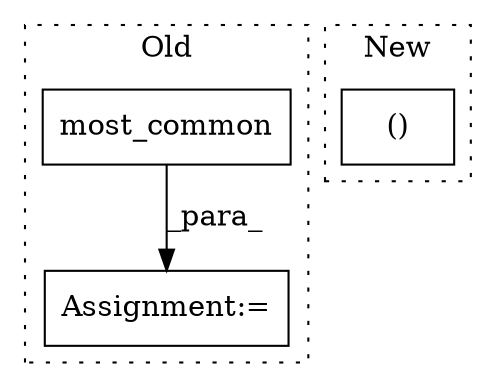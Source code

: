 digraph G {
subgraph cluster0 {
1 [label="most_common" a="32" s="5802" l="13" shape="box"];
3 [label="Assignment:=" a="7" s="5793" l="1" shape="box"];
label = "Old";
style="dotted";
}
subgraph cluster1 {
2 [label="()" a="106" s="5611" l="32" shape="box"];
label = "New";
style="dotted";
}
1 -> 3 [label="_para_"];
}